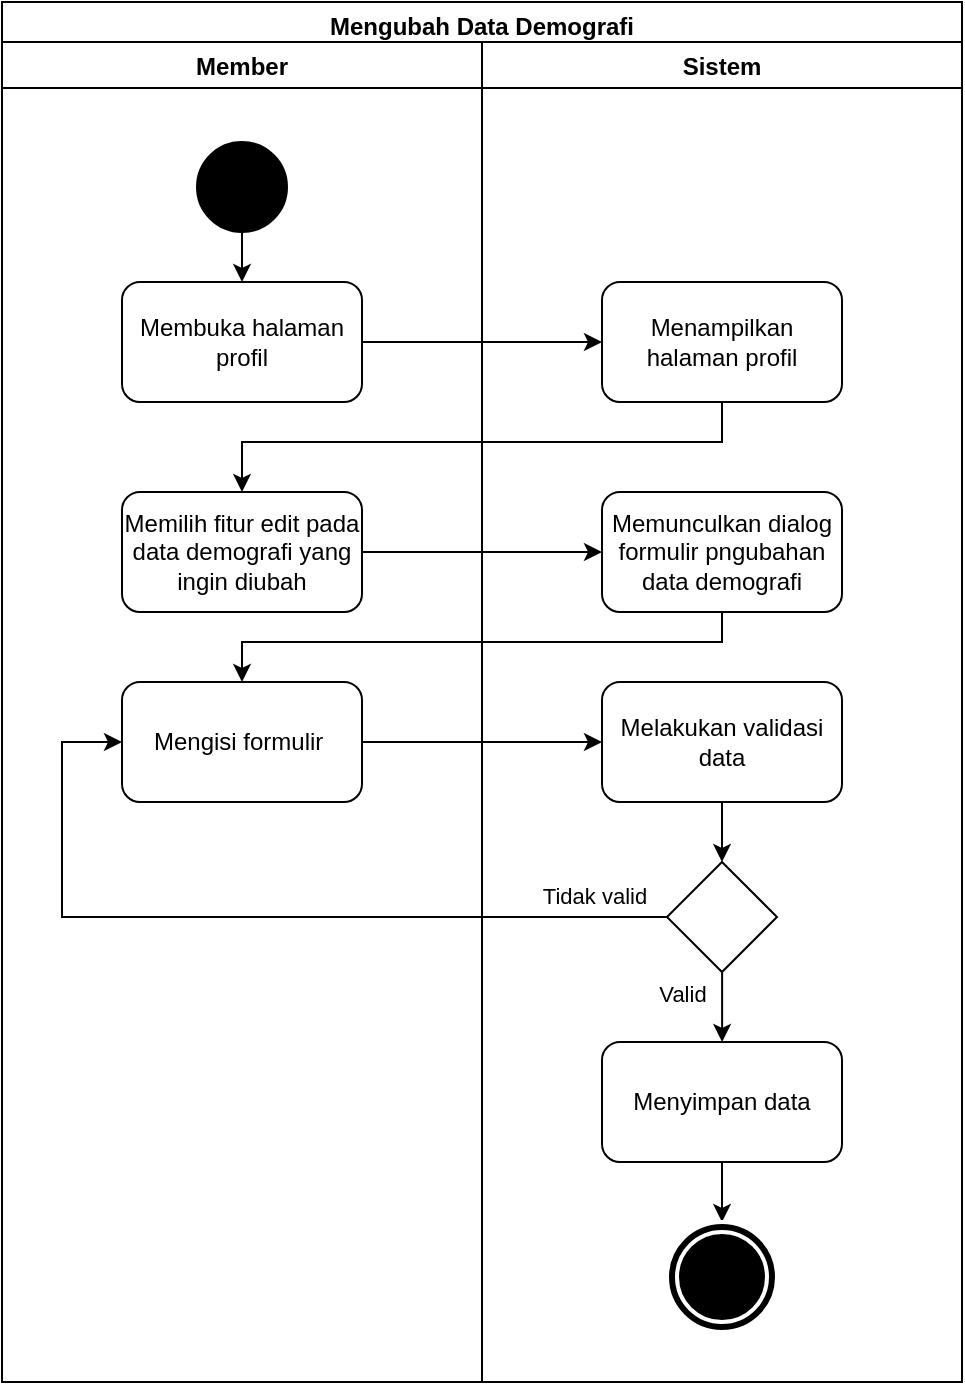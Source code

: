 <mxfile version="16.1.4" type="device"><diagram id="prtHgNgQTEPvFCAcTncT" name="Page-1"><mxGraphModel dx="1209" dy="554" grid="1" gridSize="10" guides="1" tooltips="1" connect="1" arrows="1" fold="1" page="1" pageScale="1" pageWidth="827" pageHeight="1169" math="0" shadow="0"><root><mxCell id="0"/><mxCell id="1" parent="0"/><mxCell id="xOL2CaStUpzWwHvCU3t6-1" value="Mengubah Data Demografi" style="swimlane;fillColor=none;" parent="1" vertex="1"><mxGeometry x="240" y="60" width="480" height="690" as="geometry"/></mxCell><mxCell id="xOL2CaStUpzWwHvCU3t6-3" value="Member" style="swimlane;" parent="xOL2CaStUpzWwHvCU3t6-1" vertex="1"><mxGeometry y="20" width="240" height="670" as="geometry"/></mxCell><mxCell id="xOL2CaStUpzWwHvCU3t6-17" style="edgeStyle=orthogonalEdgeStyle;rounded=0;orthogonalLoop=1;jettySize=auto;html=1;" parent="xOL2CaStUpzWwHvCU3t6-3" source="xOL2CaStUpzWwHvCU3t6-4" target="xOL2CaStUpzWwHvCU3t6-5" edge="1"><mxGeometry relative="1" as="geometry"/></mxCell><mxCell id="xOL2CaStUpzWwHvCU3t6-4" value="" style="ellipse;whiteSpace=wrap;html=1;aspect=fixed;fillColor=#000000;" parent="xOL2CaStUpzWwHvCU3t6-3" vertex="1"><mxGeometry x="97.5" y="50" width="45" height="45" as="geometry"/></mxCell><mxCell id="xOL2CaStUpzWwHvCU3t6-5" value="Membuka halaman profil" style="rounded=1;whiteSpace=wrap;html=1;fillColor=none;" parent="xOL2CaStUpzWwHvCU3t6-3" vertex="1"><mxGeometry x="60" y="120" width="120" height="60" as="geometry"/></mxCell><mxCell id="VyShVdEr0SDdoSQeUqbu-1" value="Memilih fitur edit pada data demografi yang ingin diubah" style="rounded=1;whiteSpace=wrap;html=1;fillColor=none;" parent="xOL2CaStUpzWwHvCU3t6-3" vertex="1"><mxGeometry x="60" y="225" width="120" height="60" as="geometry"/></mxCell><mxCell id="xOL2CaStUpzWwHvCU3t6-2" value="Sistem" style="swimlane;" parent="xOL2CaStUpzWwHvCU3t6-1" vertex="1"><mxGeometry x="240" y="20" width="240" height="670" as="geometry"/></mxCell><mxCell id="xOL2CaStUpzWwHvCU3t6-6" value="Menampilkan halaman profil" style="rounded=1;whiteSpace=wrap;html=1;fillColor=none;" parent="xOL2CaStUpzWwHvCU3t6-2" vertex="1"><mxGeometry x="60" y="120" width="120" height="60" as="geometry"/></mxCell><mxCell id="dlb5yeWNZfn_qbHL4ZGy-30" style="edgeStyle=orthogonalEdgeStyle;rounded=0;orthogonalLoop=1;jettySize=auto;html=1;" parent="xOL2CaStUpzWwHvCU3t6-2" source="5Nsrx53wcg7sP6to55Np-2" target="dlb5yeWNZfn_qbHL4ZGy-20" edge="1"><mxGeometry relative="1" as="geometry"><Array as="points"><mxPoint x="120" y="300"/><mxPoint x="-120" y="300"/></Array></mxGeometry></mxCell><mxCell id="5Nsrx53wcg7sP6to55Np-2" value="Memunculkan dialog formulir pngubahan data demografi" style="rounded=1;whiteSpace=wrap;html=1;fillColor=none;" parent="xOL2CaStUpzWwHvCU3t6-2" vertex="1"><mxGeometry x="60" y="225" width="120" height="60" as="geometry"/></mxCell><mxCell id="jESOACkfPq7jhV343VR5-1" style="edgeStyle=orthogonalEdgeStyle;rounded=0;orthogonalLoop=1;jettySize=auto;html=1;" parent="xOL2CaStUpzWwHvCU3t6-2" source="dlb5yeWNZfn_qbHL4ZGy-20" target="dlb5yeWNZfn_qbHL4ZGy-22" edge="1"><mxGeometry relative="1" as="geometry"/></mxCell><mxCell id="dlb5yeWNZfn_qbHL4ZGy-20" value="&lt;span&gt;Mengisi formulir&amp;nbsp;&lt;/span&gt;" style="rounded=1;whiteSpace=wrap;html=1;fillColor=none;" parent="xOL2CaStUpzWwHvCU3t6-2" vertex="1"><mxGeometry x="-180" y="320" width="120" height="60" as="geometry"/></mxCell><mxCell id="dlb5yeWNZfn_qbHL4ZGy-22" value="Melakukan validasi data" style="rounded=1;whiteSpace=wrap;html=1;fillColor=none;" parent="xOL2CaStUpzWwHvCU3t6-2" vertex="1"><mxGeometry x="60" y="320" width="120" height="60" as="geometry"/></mxCell><mxCell id="dlb5yeWNZfn_qbHL4ZGy-23" value="Valid" style="edgeStyle=orthogonalEdgeStyle;rounded=0;orthogonalLoop=1;jettySize=auto;html=1;" parent="xOL2CaStUpzWwHvCU3t6-2" edge="1"><mxGeometry x="-0.333" y="-20" relative="1" as="geometry"><mxPoint as="offset"/><mxPoint x="120.059" y="464.941" as="sourcePoint"/><mxPoint x="120.059" y="500" as="targetPoint"/></mxGeometry></mxCell><mxCell id="dlb5yeWNZfn_qbHL4ZGy-24" value="" style="rhombus;whiteSpace=wrap;html=1;fillColor=none;" parent="xOL2CaStUpzWwHvCU3t6-2" vertex="1"><mxGeometry x="92.5" y="410" width="55" height="55" as="geometry"/></mxCell><mxCell id="dlb5yeWNZfn_qbHL4ZGy-31" style="edgeStyle=orthogonalEdgeStyle;rounded=0;orthogonalLoop=1;jettySize=auto;html=1;" parent="xOL2CaStUpzWwHvCU3t6-2" source="dlb5yeWNZfn_qbHL4ZGy-26" target="xOL2CaStUpzWwHvCU3t6-19" edge="1"><mxGeometry relative="1" as="geometry"/></mxCell><mxCell id="dlb5yeWNZfn_qbHL4ZGy-26" value="Menyimpan data" style="rounded=1;whiteSpace=wrap;html=1;fillColor=none;" parent="xOL2CaStUpzWwHvCU3t6-2" vertex="1"><mxGeometry x="60" y="500" width="120" height="60" as="geometry"/></mxCell><mxCell id="dlb5yeWNZfn_qbHL4ZGy-21" style="edgeStyle=orthogonalEdgeStyle;rounded=0;orthogonalLoop=1;jettySize=auto;html=1;" parent="xOL2CaStUpzWwHvCU3t6-2" source="dlb5yeWNZfn_qbHL4ZGy-22" target="dlb5yeWNZfn_qbHL4ZGy-24" edge="1"><mxGeometry relative="1" as="geometry"/></mxCell><mxCell id="dlb5yeWNZfn_qbHL4ZGy-28" style="edgeStyle=orthogonalEdgeStyle;rounded=0;orthogonalLoop=1;jettySize=auto;html=1;entryX=0;entryY=0.5;entryDx=0;entryDy=0;exitX=0;exitY=0.5;exitDx=0;exitDy=0;" parent="xOL2CaStUpzWwHvCU3t6-2" source="dlb5yeWNZfn_qbHL4ZGy-24" target="dlb5yeWNZfn_qbHL4ZGy-20" edge="1"><mxGeometry relative="1" as="geometry"><Array as="points"><mxPoint x="-210" y="438"/><mxPoint x="-210" y="350"/></Array></mxGeometry></mxCell><mxCell id="dlb5yeWNZfn_qbHL4ZGy-29" value="Tidak valid" style="edgeLabel;html=1;align=center;verticalAlign=middle;resizable=0;points=[];" parent="dlb5yeWNZfn_qbHL4ZGy-28" vertex="1" connectable="0"><mxGeometry x="-0.819" y="-2" relative="1" as="geometry"><mxPoint x="1" y="-9" as="offset"/></mxGeometry></mxCell><mxCell id="xOL2CaStUpzWwHvCU3t6-19" value="" style="ellipse;shape=doubleEllipse;whiteSpace=wrap;html=1;aspect=fixed;fillColor=#000000;strokeColor=#FFFFFF;strokeWidth=2;" parent="xOL2CaStUpzWwHvCU3t6-2" vertex="1"><mxGeometry x="92.5" y="590" width="55" height="55" as="geometry"/></mxCell><mxCell id="xOL2CaStUpzWwHvCU3t6-7" value="" style="edgeStyle=orthogonalEdgeStyle;rounded=0;orthogonalLoop=1;jettySize=auto;html=1;" parent="xOL2CaStUpzWwHvCU3t6-1" source="xOL2CaStUpzWwHvCU3t6-5" target="xOL2CaStUpzWwHvCU3t6-6" edge="1"><mxGeometry relative="1" as="geometry"/></mxCell><mxCell id="VyShVdEr0SDdoSQeUqbu-7" style="edgeStyle=orthogonalEdgeStyle;rounded=0;orthogonalLoop=1;jettySize=auto;html=1;" parent="xOL2CaStUpzWwHvCU3t6-1" source="xOL2CaStUpzWwHvCU3t6-6" target="VyShVdEr0SDdoSQeUqbu-1" edge="1"><mxGeometry relative="1" as="geometry"><Array as="points"><mxPoint x="360" y="220"/><mxPoint x="120" y="220"/></Array></mxGeometry></mxCell><mxCell id="5Nsrx53wcg7sP6to55Np-3" style="edgeStyle=orthogonalEdgeStyle;rounded=0;orthogonalLoop=1;jettySize=auto;html=1;entryX=0;entryY=0.5;entryDx=0;entryDy=0;" parent="xOL2CaStUpzWwHvCU3t6-1" source="VyShVdEr0SDdoSQeUqbu-1" target="5Nsrx53wcg7sP6to55Np-2" edge="1"><mxGeometry relative="1" as="geometry"/></mxCell></root></mxGraphModel></diagram></mxfile>